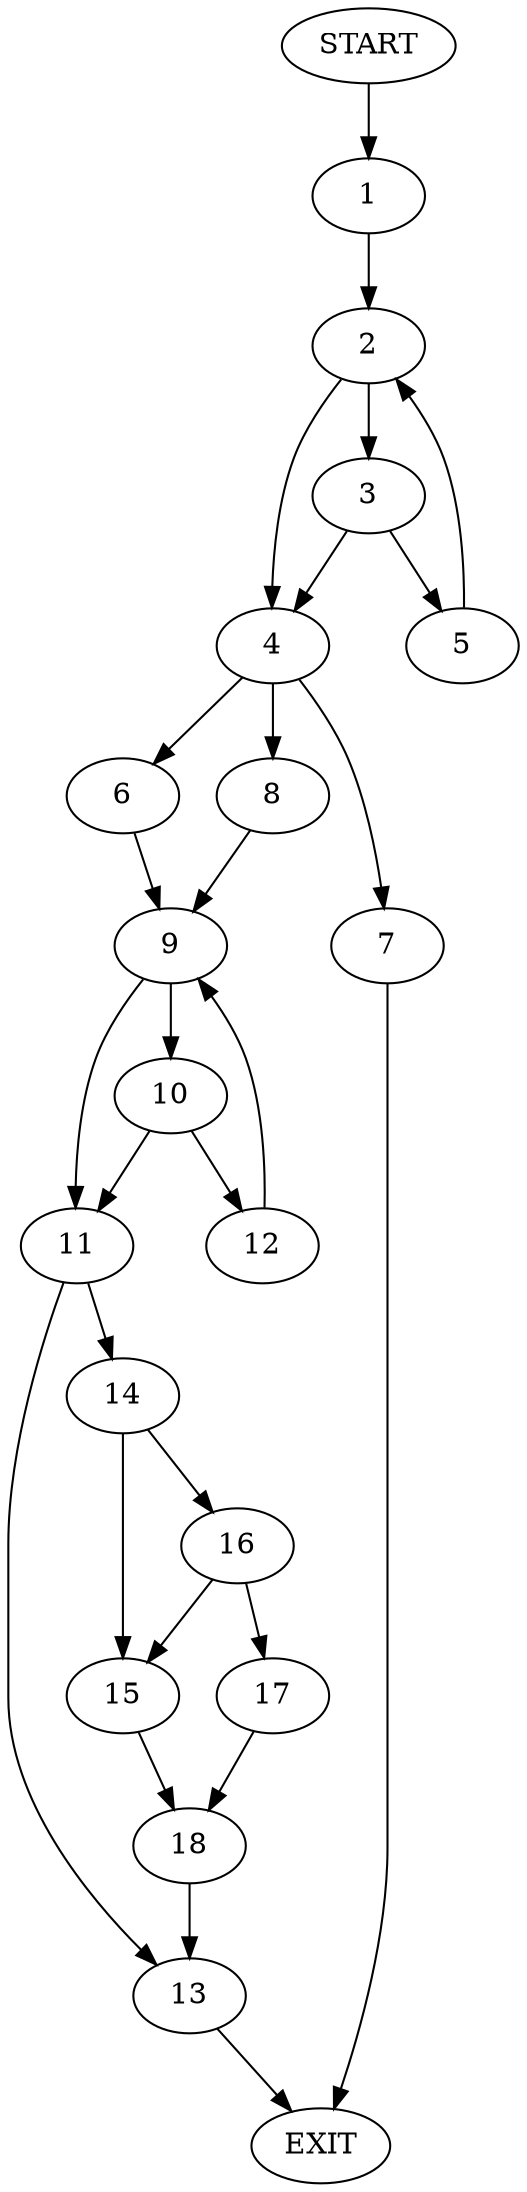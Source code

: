 digraph {
0 [label="START"];
1;
2;
3;
4;
5;
6;
7;
8;
9;
10;
11;
12;
13;
14;
15;
16;
17;
18;
19 [label="EXIT"];
0 -> 1;
1 -> 2;
2 -> 3;
2 -> 4;
3 -> 5;
3 -> 4;
4 -> 6;
4 -> 7;
4 -> 8;
5 -> 2;
7 -> 19;
8 -> 9;
6 -> 9;
9 -> 10;
9 -> 11;
10 -> 11;
10 -> 12;
11 -> 13;
11 -> 14;
12 -> 9;
14 -> 15;
14 -> 16;
13 -> 19;
16 -> 15;
16 -> 17;
15 -> 18;
17 -> 18;
18 -> 13;
}